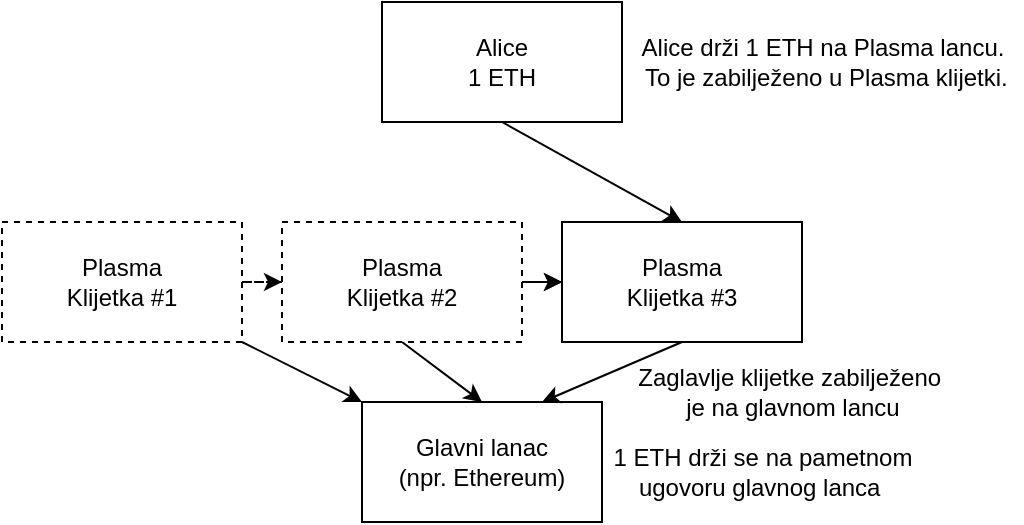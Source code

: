 <mxfile version="13.1.3" type="github"><diagram id="mCUoWewS5x6ywNZMq-8D" name="Page-1"><mxGraphModel dx="474" dy="261" grid="1" gridSize="10" guides="1" tooltips="1" connect="1" arrows="1" fold="1" page="1" pageScale="1" pageWidth="827" pageHeight="1169" math="0" shadow="0"><root><mxCell id="0"/><mxCell id="1" parent="0"/><mxCell id="zPTNNGYLK7Ty9SGroWDv-17" value="" style="edgeStyle=orthogonalEdgeStyle;rounded=0;orthogonalLoop=1;jettySize=auto;html=1;dashed=1;" edge="1" parent="1" source="zPTNNGYLK7Ty9SGroWDv-1" target="zPTNNGYLK7Ty9SGroWDv-4"><mxGeometry relative="1" as="geometry"/></mxCell><mxCell id="zPTNNGYLK7Ty9SGroWDv-1" value="Plasma&lt;br&gt;Klijetka #1" style="rounded=0;whiteSpace=wrap;html=1;dashed=1;" vertex="1" parent="1"><mxGeometry x="90" y="300" width="120" height="60" as="geometry"/></mxCell><mxCell id="zPTNNGYLK7Ty9SGroWDv-2" value="Glavni lanac&lt;br&gt;(npr. Ethereum)" style="rounded=0;whiteSpace=wrap;html=1;" vertex="1" parent="1"><mxGeometry x="270" y="390" width="120" height="60" as="geometry"/></mxCell><mxCell id="zPTNNGYLK7Ty9SGroWDv-3" value="Plasma&lt;br&gt;Klijetka #3" style="rounded=0;whiteSpace=wrap;html=1;" vertex="1" parent="1"><mxGeometry x="370" y="300" width="120" height="60" as="geometry"/></mxCell><mxCell id="zPTNNGYLK7Ty9SGroWDv-16" value="" style="edgeStyle=orthogonalEdgeStyle;rounded=0;orthogonalLoop=1;jettySize=auto;html=1;" edge="1" parent="1" source="zPTNNGYLK7Ty9SGroWDv-4" target="zPTNNGYLK7Ty9SGroWDv-3"><mxGeometry relative="1" as="geometry"/></mxCell><mxCell id="zPTNNGYLK7Ty9SGroWDv-18" value="" style="edgeStyle=orthogonalEdgeStyle;rounded=0;orthogonalLoop=1;jettySize=auto;html=1;dashed=1;strokeWidth=1;" edge="1" parent="1" source="zPTNNGYLK7Ty9SGroWDv-4" target="zPTNNGYLK7Ty9SGroWDv-3"><mxGeometry relative="1" as="geometry"/></mxCell><mxCell id="zPTNNGYLK7Ty9SGroWDv-4" value="Plasma&lt;br&gt;Klijetka #2" style="rounded=0;whiteSpace=wrap;html=1;dashed=1;" vertex="1" parent="1"><mxGeometry x="230" y="300" width="120" height="60" as="geometry"/></mxCell><mxCell id="zPTNNGYLK7Ty9SGroWDv-5" value="Alice&lt;br&gt;1 ETH" style="rounded=0;whiteSpace=wrap;html=1;shadow=0;" vertex="1" parent="1"><mxGeometry x="280" y="190" width="120" height="60" as="geometry"/></mxCell><mxCell id="zPTNNGYLK7Ty9SGroWDv-11" value="" style="endArrow=classic;html=1;exitX=0.5;exitY=1;exitDx=0;exitDy=0;entryX=0.5;entryY=0;entryDx=0;entryDy=0;" edge="1" parent="1" source="zPTNNGYLK7Ty9SGroWDv-4" target="zPTNNGYLK7Ty9SGroWDv-2"><mxGeometry width="50" height="50" relative="1" as="geometry"><mxPoint x="350" y="440" as="sourcePoint"/><mxPoint x="400" y="390" as="targetPoint"/></mxGeometry></mxCell><mxCell id="zPTNNGYLK7Ty9SGroWDv-12" value="" style="endArrow=classic;html=1;exitX=1;exitY=1;exitDx=0;exitDy=0;" edge="1" parent="1" source="zPTNNGYLK7Ty9SGroWDv-1" target="zPTNNGYLK7Ty9SGroWDv-2"><mxGeometry width="50" height="50" relative="1" as="geometry"><mxPoint x="300" y="370" as="sourcePoint"/><mxPoint x="200" y="390" as="targetPoint"/></mxGeometry></mxCell><mxCell id="zPTNNGYLK7Ty9SGroWDv-13" value="" style="endArrow=classic;html=1;exitX=0.5;exitY=1;exitDx=0;exitDy=0;entryX=0.75;entryY=0;entryDx=0;entryDy=0;" edge="1" parent="1" source="zPTNNGYLK7Ty9SGroWDv-3" target="zPTNNGYLK7Ty9SGroWDv-2"><mxGeometry width="50" height="50" relative="1" as="geometry"><mxPoint x="220" y="370" as="sourcePoint"/><mxPoint x="280" y="400" as="targetPoint"/></mxGeometry></mxCell><mxCell id="zPTNNGYLK7Ty9SGroWDv-14" value="" style="endArrow=classic;html=1;exitX=0.5;exitY=1;exitDx=0;exitDy=0;entryX=0.5;entryY=0;entryDx=0;entryDy=0;" edge="1" parent="1" source="zPTNNGYLK7Ty9SGroWDv-5" target="zPTNNGYLK7Ty9SGroWDv-3"><mxGeometry width="50" height="50" relative="1" as="geometry"><mxPoint x="230" y="380" as="sourcePoint"/><mxPoint x="290" y="410" as="targetPoint"/></mxGeometry></mxCell><mxCell id="zPTNNGYLK7Ty9SGroWDv-19" value="Zaglavlje klijetke zabilježeno&amp;nbsp;&lt;br&gt;je na glavnom lancu" style="text;html=1;align=center;verticalAlign=middle;resizable=0;points=[];autosize=1;" vertex="1" parent="1"><mxGeometry x="400" y="370" width="170" height="30" as="geometry"/></mxCell><mxCell id="zPTNNGYLK7Ty9SGroWDv-20" value="1 ETH drži se na pametnom &lt;br&gt;ugovoru glavnog lanca&amp;nbsp;" style="text;html=1;align=center;verticalAlign=middle;resizable=0;points=[];autosize=1;" vertex="1" parent="1"><mxGeometry x="390" y="410" width="160" height="30" as="geometry"/></mxCell><mxCell id="zPTNNGYLK7Ty9SGroWDv-21" value="Alice drži 1 ETH na Plasma&amp;nbsp;lancu.&lt;br&gt;&amp;nbsp;To je zabilježeno u Plasma klijetki." style="text;html=1;align=center;verticalAlign=middle;resizable=0;points=[];autosize=1;" vertex="1" parent="1"><mxGeometry x="400" y="205" width="200" height="30" as="geometry"/></mxCell></root></mxGraphModel></diagram></mxfile>
